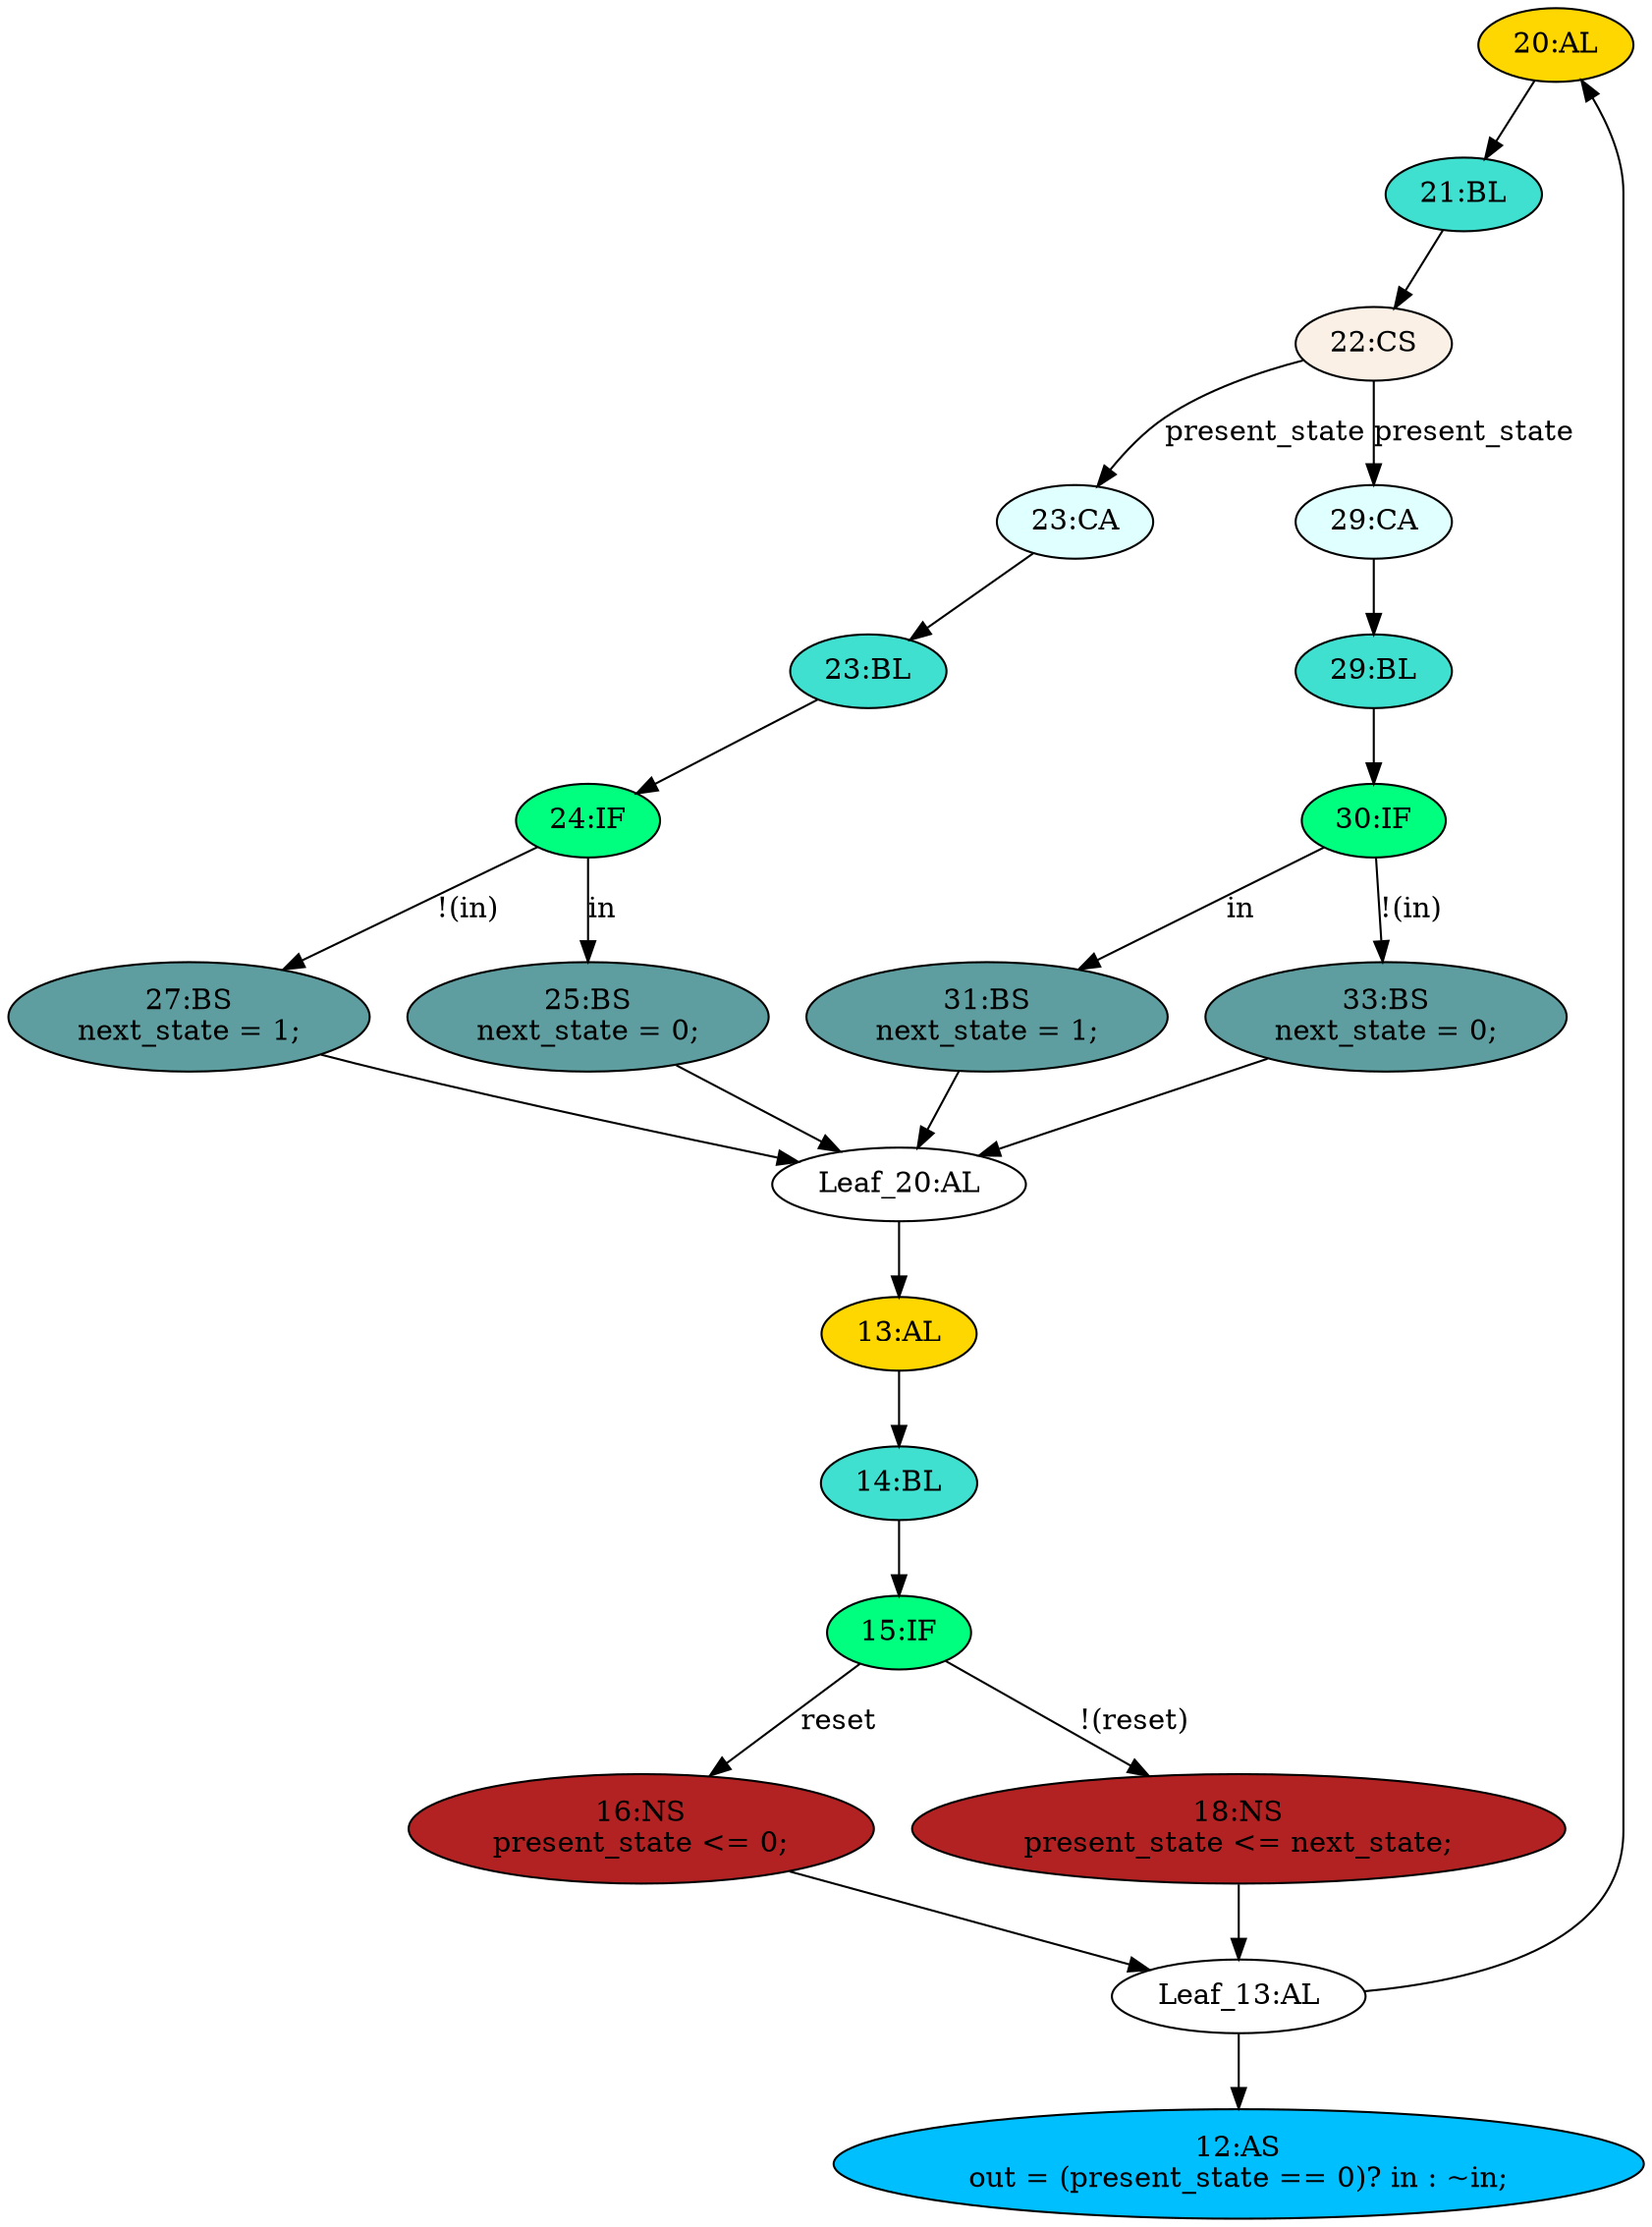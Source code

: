 strict digraph "compose( ,  )" {
	node [label="\N"];
	"20:AL"	[ast="<pyverilog.vparser.ast.Always object at 0x7f9312f7dd10>",
		clk_sens=False,
		fillcolor=gold,
		label="20:AL",
		sens="[]",
		statements="[]",
		style=filled,
		typ=Always,
		use_var="['present_state', 'in']"];
	"21:BL"	[ast="<pyverilog.vparser.ast.Block object at 0x7f9312f66850>",
		fillcolor=turquoise,
		label="21:BL",
		statements="[]",
		style=filled,
		typ=Block];
	"20:AL" -> "21:BL"	[cond="[]",
		lineno=None];
	"14:BL"	[ast="<pyverilog.vparser.ast.Block object at 0x7f9312f0e290>",
		fillcolor=turquoise,
		label="14:BL",
		statements="[]",
		style=filled,
		typ=Block];
	"15:IF"	[ast="<pyverilog.vparser.ast.IfStatement object at 0x7f9312f71650>",
		fillcolor=springgreen,
		label="15:IF",
		statements="[]",
		style=filled,
		typ=IfStatement];
	"14:BL" -> "15:IF"	[cond="[]",
		lineno=None];
	"16:NS"	[ast="<pyverilog.vparser.ast.NonblockingSubstitution object at 0x7f9312f71550>",
		fillcolor=firebrick,
		label="16:NS
present_state <= 0;",
		statements="[<pyverilog.vparser.ast.NonblockingSubstitution object at 0x7f9312f71550>]",
		style=filled,
		typ=NonblockingSubstitution];
	"Leaf_13:AL"	[def_var="['present_state']",
		label="Leaf_13:AL"];
	"16:NS" -> "Leaf_13:AL"	[cond="[]",
		lineno=None];
	"12:AS"	[ast="<pyverilog.vparser.ast.Assign object at 0x7f9312f63d10>",
		def_var="['out']",
		fillcolor=deepskyblue,
		label="12:AS
out = (present_state == 0)? in : ~in;",
		statements="[]",
		style=filled,
		typ=Assign,
		use_var="['present_state', 'in', 'in']"];
	"27:BS"	[ast="<pyverilog.vparser.ast.BlockingSubstitution object at 0x7f9312fe0f90>",
		fillcolor=cadetblue,
		label="27:BS
next_state = 1;",
		statements="[<pyverilog.vparser.ast.BlockingSubstitution object at 0x7f9312fe0f90>]",
		style=filled,
		typ=BlockingSubstitution];
	"Leaf_20:AL"	[def_var="['next_state']",
		label="Leaf_20:AL"];
	"27:BS" -> "Leaf_20:AL"	[cond="[]",
		lineno=None];
	"Leaf_13:AL" -> "20:AL";
	"Leaf_13:AL" -> "12:AS";
	"24:IF"	[ast="<pyverilog.vparser.ast.IfStatement object at 0x7f93170c5d10>",
		fillcolor=springgreen,
		label="24:IF",
		statements="[]",
		style=filled,
		typ=IfStatement];
	"24:IF" -> "27:BS"	[cond="['in']",
		label="!(in)",
		lineno=24];
	"25:BS"	[ast="<pyverilog.vparser.ast.BlockingSubstitution object at 0x7f931477f450>",
		fillcolor=cadetblue,
		label="25:BS
next_state = 0;",
		statements="[<pyverilog.vparser.ast.BlockingSubstitution object at 0x7f931477f450>]",
		style=filled,
		typ=BlockingSubstitution];
	"24:IF" -> "25:BS"	[cond="['in']",
		label=in,
		lineno=24];
	"22:CS"	[ast="<pyverilog.vparser.ast.CaseStatement object at 0x7f9312fe0650>",
		fillcolor=linen,
		label="22:CS",
		statements="[]",
		style=filled,
		typ=CaseStatement];
	"23:CA"	[ast="<pyverilog.vparser.ast.Case object at 0x7f9312f66e90>",
		fillcolor=lightcyan,
		label="23:CA",
		statements="[]",
		style=filled,
		typ=Case];
	"22:CS" -> "23:CA"	[cond="['present_state']",
		label=present_state,
		lineno=22];
	"29:CA"	[ast="<pyverilog.vparser.ast.Case object at 0x7f9312fe0d10>",
		fillcolor=lightcyan,
		label="29:CA",
		statements="[]",
		style=filled,
		typ=Case];
	"22:CS" -> "29:CA"	[cond="['present_state']",
		label=present_state,
		lineno=22];
	"21:BL" -> "22:CS"	[cond="[]",
		lineno=None];
	"31:BS"	[ast="<pyverilog.vparser.ast.BlockingSubstitution object at 0x7f9312bd83d0>",
		fillcolor=cadetblue,
		label="31:BS
next_state = 1;",
		statements="[<pyverilog.vparser.ast.BlockingSubstitution object at 0x7f9312bd83d0>]",
		style=filled,
		typ=BlockingSubstitution];
	"31:BS" -> "Leaf_20:AL"	[cond="[]",
		lineno=None];
	"30:IF"	[ast="<pyverilog.vparser.ast.IfStatement object at 0x7f9312bd8a10>",
		fillcolor=springgreen,
		label="30:IF",
		statements="[]",
		style=filled,
		typ=IfStatement];
	"30:IF" -> "31:BS"	[cond="['in']",
		label=in,
		lineno=30];
	"33:BS"	[ast="<pyverilog.vparser.ast.BlockingSubstitution object at 0x7f9312bd8c10>",
		fillcolor=cadetblue,
		label="33:BS
next_state = 0;",
		statements="[<pyverilog.vparser.ast.BlockingSubstitution object at 0x7f9312bd8c10>]",
		style=filled,
		typ=BlockingSubstitution];
	"30:IF" -> "33:BS"	[cond="['in']",
		label="!(in)",
		lineno=30];
	"23:BL"	[ast="<pyverilog.vparser.ast.Block object at 0x7f9312f66450>",
		fillcolor=turquoise,
		label="23:BL",
		statements="[]",
		style=filled,
		typ=Block];
	"23:CA" -> "23:BL"	[cond="[]",
		lineno=None];
	"13:AL"	[ast="<pyverilog.vparser.ast.Always object at 0x7f9312f63ed0>",
		clk_sens=True,
		fillcolor=gold,
		label="13:AL",
		sens="['clk']",
		statements="[]",
		style=filled,
		typ=Always,
		use_var="['reset', 'next_state']"];
	"13:AL" -> "14:BL"	[cond="[]",
		lineno=None];
	"25:BS" -> "Leaf_20:AL"	[cond="[]",
		lineno=None];
	"33:BS" -> "Leaf_20:AL"	[cond="[]",
		lineno=None];
	"18:NS"	[ast="<pyverilog.vparser.ast.NonblockingSubstitution object at 0x7f9312f7d610>",
		fillcolor=firebrick,
		label="18:NS
present_state <= next_state;",
		statements="[<pyverilog.vparser.ast.NonblockingSubstitution object at 0x7f9312f7d610>]",
		style=filled,
		typ=NonblockingSubstitution];
	"18:NS" -> "Leaf_13:AL"	[cond="[]",
		lineno=None];
	"15:IF" -> "16:NS"	[cond="['reset']",
		label=reset,
		lineno=15];
	"15:IF" -> "18:NS"	[cond="['reset']",
		label="!(reset)",
		lineno=15];
	"Leaf_20:AL" -> "13:AL";
	"29:BL"	[ast="<pyverilog.vparser.ast.Block object at 0x7f9312fe0810>",
		fillcolor=turquoise,
		label="29:BL",
		statements="[]",
		style=filled,
		typ=Block];
	"29:CA" -> "29:BL"	[cond="[]",
		lineno=None];
	"29:BL" -> "30:IF"	[cond="[]",
		lineno=None];
	"23:BL" -> "24:IF"	[cond="[]",
		lineno=None];
}
